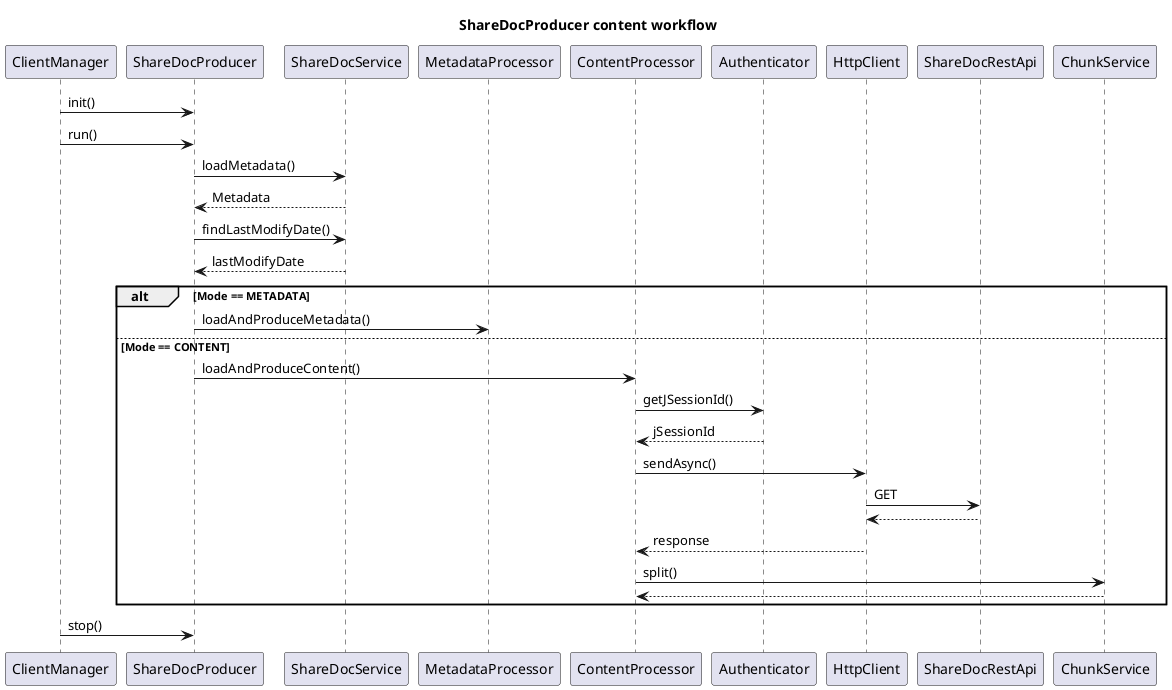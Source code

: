 @startuml

title ShareDocProducer content workflow

ClientManager -> ShareDocProducer: init()

ClientManager -> ShareDocProducer: run()
ShareDocProducer -> ShareDocService: loadMetadata()
ShareDocProducer <-- ShareDocService: Metadata
ShareDocProducer -> ShareDocService: findLastModifyDate()
ShareDocProducer <-- ShareDocService: lastModifyDate
alt Mode == METADATA
    ShareDocProducer -> MetadataProcessor: loadAndProduceMetadata()
else Mode == CONTENT
    ShareDocProducer -> ContentProcessor: loadAndProduceContent()
    ContentProcessor -> Authenticator: getJSessionId()
    ContentProcessor <-- Authenticator: jSessionId
    ContentProcessor -> HttpClient: sendAsync()
        HttpClient -> ShareDocRestApi: GET
        HttpClient <-- ShareDocRestApi
    ContentProcessor <-- HttpClient: response
    ContentProcessor -> ChunkService: split()
    ContentProcessor <-- ChunkService
end

ClientManager -> ShareDocProducer: stop()

@enduml